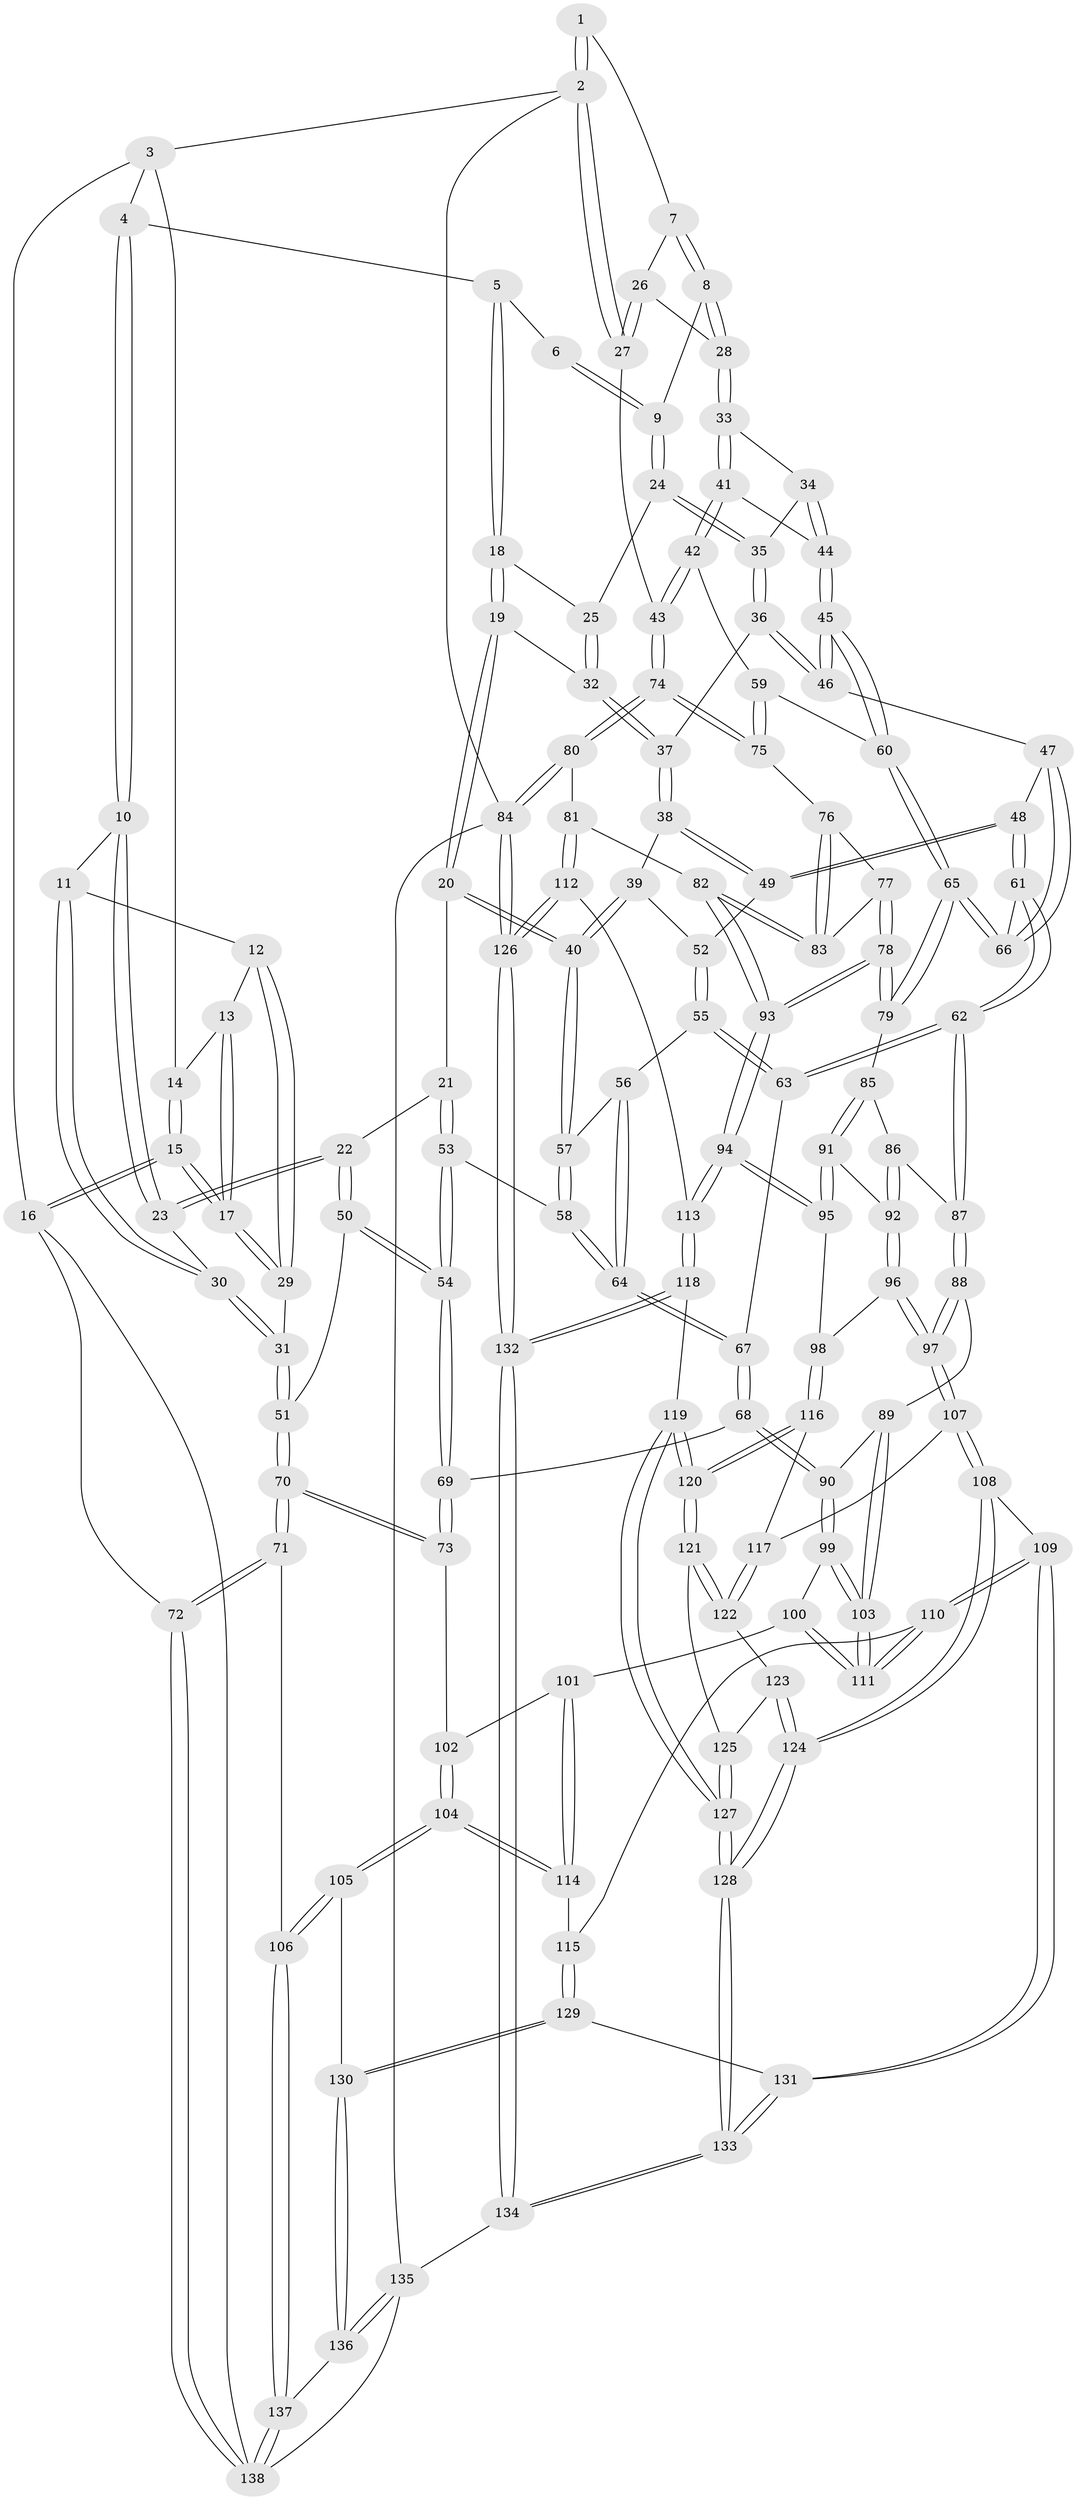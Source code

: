 // Generated by graph-tools (version 1.1) at 2025/38/03/09/25 02:38:30]
// undirected, 138 vertices, 341 edges
graph export_dot {
graph [start="1"]
  node [color=gray90,style=filled];
  1 [pos="+0.8049400569258075+0"];
  2 [pos="+1+0"];
  3 [pos="+0.06630393438040304+0"];
  4 [pos="+0.26404999769919724+0"];
  5 [pos="+0.5615855253783367+0"];
  6 [pos="+0.7346007697432834+0"];
  7 [pos="+0.861162208839917+0.0508201088376254"];
  8 [pos="+0.7919655338816352+0.09333066228787833"];
  9 [pos="+0.7851213360674477+0.09515930098561591"];
  10 [pos="+0.2619206850387038+0.0719375922263398"];
  11 [pos="+0.15674125996946087+0.07677255253152387"];
  12 [pos="+0.12392857348131604+0.06742167579225898"];
  13 [pos="+0.09554233281422023+0.020065985630568696"];
  14 [pos="+0.08368302003638003+0"];
  15 [pos="+0+0.2503165410034162"];
  16 [pos="+0+0.25183492665878654"];
  17 [pos="+0+0.2502493258349353"];
  18 [pos="+0.5588979689304575+0"];
  19 [pos="+0.5426020579231867+0"];
  20 [pos="+0.44422122134978165+0.17642123334102897"];
  21 [pos="+0.40113175958739467+0.1753675423299476"];
  22 [pos="+0.33689666618597963+0.16166318591680418"];
  23 [pos="+0.3002479960411268+0.1362970100718522"];
  24 [pos="+0.7789460893950549+0.09949516245663172"];
  25 [pos="+0.7264605996774668+0.08375762557078954"];
  26 [pos="+0.8836695367499074+0.05996137206375348"];
  27 [pos="+1+0"];
  28 [pos="+0.9050023350568925+0.17526349098727248"];
  29 [pos="+0+0.2576623614772943"];
  30 [pos="+0.13444720408269956+0.21128556775008786"];
  31 [pos="+0.04698432698359802+0.27904735891923754"];
  32 [pos="+0.6651045032600174+0.15470691149350824"];
  33 [pos="+0.9099568237774396+0.18470969862668662"];
  34 [pos="+0.7892653538045903+0.1970671245127965"];
  35 [pos="+0.7729598718596289+0.18577049774821"];
  36 [pos="+0.7016465479064432+0.21707263101734564"];
  37 [pos="+0.6624146603524429+0.2041487611180587"];
  38 [pos="+0.6193648814959747+0.21911288076111707"];
  39 [pos="+0.4899061695659398+0.19078073944753202"];
  40 [pos="+0.44720852716451676+0.1804900910818154"];
  41 [pos="+0.9794310668223898+0.22888055411964722"];
  42 [pos="+0.9899515835439551+0.23116056475946473"];
  43 [pos="+1+0.1959289503057719"];
  44 [pos="+0.819725744497713+0.2909822717279973"];
  45 [pos="+0.7872028747382463+0.35297051266534507"];
  46 [pos="+0.7314306817263282+0.32759235077603266"];
  47 [pos="+0.6601182411430491+0.34753321509288543"];
  48 [pos="+0.6520949577000479+0.34718489125327806"];
  49 [pos="+0.628655779061081+0.31423744057176783"];
  50 [pos="+0.19440210656714804+0.3566917658131389"];
  51 [pos="+0.12946784188695304+0.3465995073289504"];
  52 [pos="+0.6016297588466327+0.3156596807651914"];
  53 [pos="+0.30244023117700813+0.3703232045268929"];
  54 [pos="+0.24754010599450083+0.39609758006025"];
  55 [pos="+0.505227774733936+0.330276504081693"];
  56 [pos="+0.477041856759627+0.2706302831986734"];
  57 [pos="+0.4497969482090111+0.19707126663539434"];
  58 [pos="+0.37319326337700826+0.3720238102286524"];
  59 [pos="+0.8762891232609303+0.40769770978161757"];
  60 [pos="+0.8082570768697402+0.39977216202883115"];
  61 [pos="+0.5524714053406882+0.4539665974717595"];
  62 [pos="+0.5306372742378442+0.4738392930824289"];
  63 [pos="+0.5274737328304052+0.4718264273090238"];
  64 [pos="+0.3996182717435493+0.4008086402417207"];
  65 [pos="+0.7552155873166531+0.4856424110530454"];
  66 [pos="+0.6850787250767782+0.4154552470450744"];
  67 [pos="+0.4436415163748491+0.47310550723173095"];
  68 [pos="+0.3099365432428498+0.5369961814483024"];
  69 [pos="+0.2965157414283373+0.5349165220280124"];
  70 [pos="+0.08302028106316356+0.5838978506729652"];
  71 [pos="+0+0.6899453896676304"];
  72 [pos="+0+0.6895436067464241"];
  73 [pos="+0.2278508667366618+0.5845155598771653"];
  74 [pos="+1+0.48421243845938966"];
  75 [pos="+0.9071369908044539+0.4316327055289089"];
  76 [pos="+0.8991648158450696+0.480849198970846"];
  77 [pos="+0.8540115611567938+0.5218619364578484"];
  78 [pos="+0.7691218349053167+0.5304669896258044"];
  79 [pos="+0.7478728305518495+0.5070373576851489"];
  80 [pos="+1+0.5457714206476375"];
  81 [pos="+1+0.584832880291686"];
  82 [pos="+0.9251219064244288+0.5759750396008227"];
  83 [pos="+0.918450302465987+0.5638495847012462"];
  84 [pos="+1+1"];
  85 [pos="+0.7450209804463853+0.5079326312102675"];
  86 [pos="+0.5612462184223677+0.4925632579676027"];
  87 [pos="+0.5346047226434179+0.4800023680697137"];
  88 [pos="+0.49869823542609626+0.6371532572948274"];
  89 [pos="+0.4589879500563872+0.644367463579243"];
  90 [pos="+0.3786716235526668+0.6306319235085674"];
  91 [pos="+0.6774159343981311+0.6150345766991565"];
  92 [pos="+0.6320732771892351+0.6165037476561038"];
  93 [pos="+0.8236482909592407+0.6389287300912353"];
  94 [pos="+0.8165528473632568+0.6876512492238167"];
  95 [pos="+0.735272847612386+0.7027298814319107"];
  96 [pos="+0.6087757678184819+0.6562236473492797"];
  97 [pos="+0.5516320254373068+0.7032852002313035"];
  98 [pos="+0.7266369913729763+0.709429146914935"];
  99 [pos="+0.3692153004357561+0.6652577057691647"];
  100 [pos="+0.3617559796381057+0.6798194520698909"];
  101 [pos="+0.32958970344874344+0.7285972105271296"];
  102 [pos="+0.23696152172895685+0.63803414733216"];
  103 [pos="+0.4281626554905415+0.7265475868020809"];
  104 [pos="+0.19989058861879547+0.7984968225658386"];
  105 [pos="+0.1913689383308078+0.8076058880024474"];
  106 [pos="+0.1296271729317753+0.8266100313890841"];
  107 [pos="+0.5535861413755286+0.7204591641558682"];
  108 [pos="+0.49037077821676284+0.7900708028861348"];
  109 [pos="+0.46430288328392993+0.7926290022872009"];
  110 [pos="+0.4304376500907286+0.779085826826911"];
  111 [pos="+0.4278470394221883+0.7518307016109916"];
  112 [pos="+0.8714707145030028+0.7471897134019281"];
  113 [pos="+0.860489995055859+0.7387328843579599"];
  114 [pos="+0.32879288260283235+0.7510892474650802"];
  115 [pos="+0.3697576383992194+0.7858724479196565"];
  116 [pos="+0.70354449636011+0.7366463876505157"];
  117 [pos="+0.5558940240041131+0.7218473818668897"];
  118 [pos="+0.7118571377917401+0.8509304231620707"];
  119 [pos="+0.690465380436122+0.8365419954067208"];
  120 [pos="+0.6891921861656314+0.8327277898975423"];
  121 [pos="+0.6200436632824141+0.8026624374767246"];
  122 [pos="+0.5960811966284687+0.7807469831192801"];
  123 [pos="+0.577720668024826+0.822364674356538"];
  124 [pos="+0.5296622027197005+0.8557455040269916"];
  125 [pos="+0.5952464153265408+0.8330499637771256"];
  126 [pos="+1+1"];
  127 [pos="+0.5718459862164058+0.9305615284094728"];
  128 [pos="+0.5615235044116121+0.9411383958068325"];
  129 [pos="+0.3432104446150633+0.8743934269285524"];
  130 [pos="+0.3130325264241345+0.8913385372695857"];
  131 [pos="+0.4231636650881821+0.9028622423752809"];
  132 [pos="+1+1"];
  133 [pos="+0.5306070778848746+1"];
  134 [pos="+0.5362655752464869+1"];
  135 [pos="+0.27058031002238525+1"];
  136 [pos="+0.26076385334267543+1"];
  137 [pos="+0.1376347390362349+0.9094392220402245"];
  138 [pos="+0+1"];
  1 -- 2;
  1 -- 2;
  1 -- 7;
  2 -- 3;
  2 -- 27;
  2 -- 27;
  2 -- 84;
  3 -- 4;
  3 -- 14;
  3 -- 16;
  4 -- 5;
  4 -- 10;
  4 -- 10;
  5 -- 6;
  5 -- 18;
  5 -- 18;
  6 -- 9;
  6 -- 9;
  7 -- 8;
  7 -- 8;
  7 -- 26;
  8 -- 9;
  8 -- 28;
  8 -- 28;
  9 -- 24;
  9 -- 24;
  10 -- 11;
  10 -- 23;
  10 -- 23;
  11 -- 12;
  11 -- 30;
  11 -- 30;
  12 -- 13;
  12 -- 29;
  12 -- 29;
  13 -- 14;
  13 -- 17;
  13 -- 17;
  14 -- 15;
  14 -- 15;
  15 -- 16;
  15 -- 16;
  15 -- 17;
  15 -- 17;
  16 -- 72;
  16 -- 138;
  17 -- 29;
  17 -- 29;
  18 -- 19;
  18 -- 19;
  18 -- 25;
  19 -- 20;
  19 -- 20;
  19 -- 32;
  20 -- 21;
  20 -- 40;
  20 -- 40;
  21 -- 22;
  21 -- 53;
  21 -- 53;
  22 -- 23;
  22 -- 23;
  22 -- 50;
  22 -- 50;
  23 -- 30;
  24 -- 25;
  24 -- 35;
  24 -- 35;
  25 -- 32;
  25 -- 32;
  26 -- 27;
  26 -- 27;
  26 -- 28;
  27 -- 43;
  28 -- 33;
  28 -- 33;
  29 -- 31;
  30 -- 31;
  30 -- 31;
  31 -- 51;
  31 -- 51;
  32 -- 37;
  32 -- 37;
  33 -- 34;
  33 -- 41;
  33 -- 41;
  34 -- 35;
  34 -- 44;
  34 -- 44;
  35 -- 36;
  35 -- 36;
  36 -- 37;
  36 -- 46;
  36 -- 46;
  37 -- 38;
  37 -- 38;
  38 -- 39;
  38 -- 49;
  38 -- 49;
  39 -- 40;
  39 -- 40;
  39 -- 52;
  40 -- 57;
  40 -- 57;
  41 -- 42;
  41 -- 42;
  41 -- 44;
  42 -- 43;
  42 -- 43;
  42 -- 59;
  43 -- 74;
  43 -- 74;
  44 -- 45;
  44 -- 45;
  45 -- 46;
  45 -- 46;
  45 -- 60;
  45 -- 60;
  46 -- 47;
  47 -- 48;
  47 -- 66;
  47 -- 66;
  48 -- 49;
  48 -- 49;
  48 -- 61;
  48 -- 61;
  49 -- 52;
  50 -- 51;
  50 -- 54;
  50 -- 54;
  51 -- 70;
  51 -- 70;
  52 -- 55;
  52 -- 55;
  53 -- 54;
  53 -- 54;
  53 -- 58;
  54 -- 69;
  54 -- 69;
  55 -- 56;
  55 -- 63;
  55 -- 63;
  56 -- 57;
  56 -- 64;
  56 -- 64;
  57 -- 58;
  57 -- 58;
  58 -- 64;
  58 -- 64;
  59 -- 60;
  59 -- 75;
  59 -- 75;
  60 -- 65;
  60 -- 65;
  61 -- 62;
  61 -- 62;
  61 -- 66;
  62 -- 63;
  62 -- 63;
  62 -- 87;
  62 -- 87;
  63 -- 67;
  64 -- 67;
  64 -- 67;
  65 -- 66;
  65 -- 66;
  65 -- 79;
  65 -- 79;
  67 -- 68;
  67 -- 68;
  68 -- 69;
  68 -- 90;
  68 -- 90;
  69 -- 73;
  69 -- 73;
  70 -- 71;
  70 -- 71;
  70 -- 73;
  70 -- 73;
  71 -- 72;
  71 -- 72;
  71 -- 106;
  72 -- 138;
  72 -- 138;
  73 -- 102;
  74 -- 75;
  74 -- 75;
  74 -- 80;
  74 -- 80;
  75 -- 76;
  76 -- 77;
  76 -- 83;
  76 -- 83;
  77 -- 78;
  77 -- 78;
  77 -- 83;
  78 -- 79;
  78 -- 79;
  78 -- 93;
  78 -- 93;
  79 -- 85;
  80 -- 81;
  80 -- 84;
  80 -- 84;
  81 -- 82;
  81 -- 112;
  81 -- 112;
  82 -- 83;
  82 -- 83;
  82 -- 93;
  82 -- 93;
  84 -- 126;
  84 -- 126;
  84 -- 135;
  85 -- 86;
  85 -- 91;
  85 -- 91;
  86 -- 87;
  86 -- 92;
  86 -- 92;
  87 -- 88;
  87 -- 88;
  88 -- 89;
  88 -- 97;
  88 -- 97;
  89 -- 90;
  89 -- 103;
  89 -- 103;
  90 -- 99;
  90 -- 99;
  91 -- 92;
  91 -- 95;
  91 -- 95;
  92 -- 96;
  92 -- 96;
  93 -- 94;
  93 -- 94;
  94 -- 95;
  94 -- 95;
  94 -- 113;
  94 -- 113;
  95 -- 98;
  96 -- 97;
  96 -- 97;
  96 -- 98;
  97 -- 107;
  97 -- 107;
  98 -- 116;
  98 -- 116;
  99 -- 100;
  99 -- 103;
  99 -- 103;
  100 -- 101;
  100 -- 111;
  100 -- 111;
  101 -- 102;
  101 -- 114;
  101 -- 114;
  102 -- 104;
  102 -- 104;
  103 -- 111;
  103 -- 111;
  104 -- 105;
  104 -- 105;
  104 -- 114;
  104 -- 114;
  105 -- 106;
  105 -- 106;
  105 -- 130;
  106 -- 137;
  106 -- 137;
  107 -- 108;
  107 -- 108;
  107 -- 117;
  108 -- 109;
  108 -- 124;
  108 -- 124;
  109 -- 110;
  109 -- 110;
  109 -- 131;
  109 -- 131;
  110 -- 111;
  110 -- 111;
  110 -- 115;
  112 -- 113;
  112 -- 126;
  112 -- 126;
  113 -- 118;
  113 -- 118;
  114 -- 115;
  115 -- 129;
  115 -- 129;
  116 -- 117;
  116 -- 120;
  116 -- 120;
  117 -- 122;
  117 -- 122;
  118 -- 119;
  118 -- 132;
  118 -- 132;
  119 -- 120;
  119 -- 120;
  119 -- 127;
  119 -- 127;
  120 -- 121;
  120 -- 121;
  121 -- 122;
  121 -- 122;
  121 -- 125;
  122 -- 123;
  123 -- 124;
  123 -- 124;
  123 -- 125;
  124 -- 128;
  124 -- 128;
  125 -- 127;
  125 -- 127;
  126 -- 132;
  126 -- 132;
  127 -- 128;
  127 -- 128;
  128 -- 133;
  128 -- 133;
  129 -- 130;
  129 -- 130;
  129 -- 131;
  130 -- 136;
  130 -- 136;
  131 -- 133;
  131 -- 133;
  132 -- 134;
  132 -- 134;
  133 -- 134;
  133 -- 134;
  134 -- 135;
  135 -- 136;
  135 -- 136;
  135 -- 138;
  136 -- 137;
  137 -- 138;
  137 -- 138;
}
